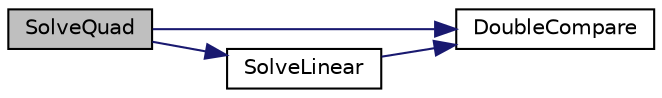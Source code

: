 digraph "SolveQuad"
{
 // LATEX_PDF_SIZE
  edge [fontname="Helvetica",fontsize="10",labelfontname="Helvetica",labelfontsize="10"];
  node [fontname="Helvetica",fontsize="10",shape=record];
  rankdir="LR";
  Node1 [label="SolveQuad",height=0.2,width=0.4,color="black", fillcolor="grey75", style="filled", fontcolor="black",tooltip=" "];
  Node1 -> Node2 [color="midnightblue",fontsize="10",style="solid",fontname="Helvetica"];
  Node2 [label="DoubleCompare",height=0.2,width=0.4,color="black", fillcolor="white", style="filled",URL="$_utilities_8cpp.html#a4a0cca6fa9929808535731416588566a",tooltip=" "];
  Node1 -> Node3 [color="midnightblue",fontsize="10",style="solid",fontname="Helvetica"];
  Node3 [label="SolveLinear",height=0.2,width=0.4,color="black", fillcolor="white", style="filled",URL="$_solve_8cpp.html#a96a7d6a5993fe11188cbf6525f8690c4",tooltip=" "];
  Node3 -> Node2 [color="midnightblue",fontsize="10",style="solid",fontname="Helvetica"];
}
